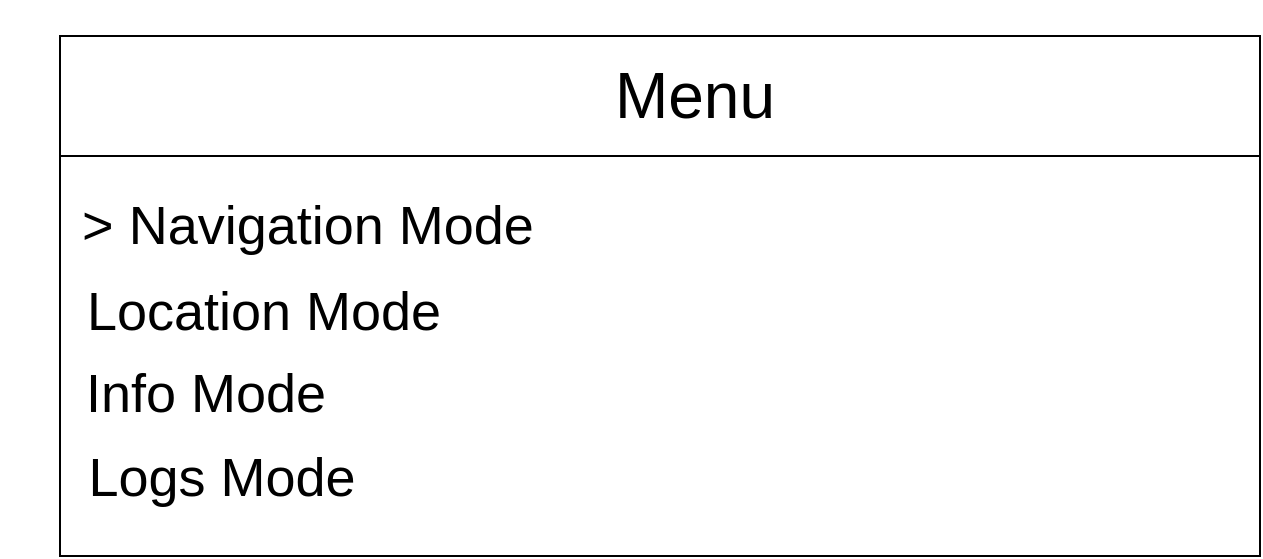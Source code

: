 <mxfile version="26.2.2">
  <diagram name="Page-1" id="KwgCvmkw6PC3UR_nT41j">
    <mxGraphModel dx="1073" dy="630" grid="1" gridSize="10" guides="1" tooltips="1" connect="1" arrows="1" fold="1" page="1" pageScale="1" pageWidth="850" pageHeight="1100" math="0" shadow="0">
      <root>
        <mxCell id="0" />
        <mxCell id="1" parent="0" />
        <mxCell id="kheagEcuRf-5mv-iuajZ-1" value="" style="rounded=0;whiteSpace=wrap;html=1;" vertex="1" parent="1">
          <mxGeometry x="120" y="300" width="600" height="260" as="geometry" />
        </mxCell>
        <mxCell id="kheagEcuRf-5mv-iuajZ-5" value="" style="rounded=0;whiteSpace=wrap;html=1;" vertex="1" parent="1">
          <mxGeometry x="120" y="300" width="600" height="60" as="geometry" />
        </mxCell>
        <mxCell id="kheagEcuRf-5mv-iuajZ-3" value="&lt;font style=&quot;font-size: 32px;&quot;&gt;Menu&lt;/font&gt;" style="text;html=1;align=center;verticalAlign=middle;whiteSpace=wrap;rounded=0;" vertex="1" parent="1">
          <mxGeometry x="290" y="282.5" width="295" height="95" as="geometry" />
        </mxCell>
        <mxCell id="kheagEcuRf-5mv-iuajZ-35" value="&lt;span style=&quot;font-size: 27px;&quot;&gt;&amp;gt; Navigation Mode&lt;/span&gt;" style="text;html=1;align=center;verticalAlign=middle;whiteSpace=wrap;rounded=0;fontStyle=0" vertex="1" parent="1">
          <mxGeometry x="114" y="360" width="260" height="70" as="geometry" />
        </mxCell>
        <mxCell id="kheagEcuRf-5mv-iuajZ-56" value="&lt;span style=&quot;font-size: 27px;&quot;&gt;Location Mode&lt;/span&gt;" style="text;html=1;align=center;verticalAlign=middle;whiteSpace=wrap;rounded=0;fontStyle=0" vertex="1" parent="1">
          <mxGeometry x="92" y="403" width="260" height="70" as="geometry" />
        </mxCell>
        <mxCell id="kheagEcuRf-5mv-iuajZ-57" value="&lt;span style=&quot;font-size: 27px;&quot;&gt;Info Mode&lt;/span&gt;" style="text;html=1;align=center;verticalAlign=middle;whiteSpace=wrap;rounded=0;fontStyle=0" vertex="1" parent="1">
          <mxGeometry x="92" y="444" width="202" height="70" as="geometry" />
        </mxCell>
        <mxCell id="kheagEcuRf-5mv-iuajZ-58" value="&lt;span style=&quot;font-size: 27px;&quot;&gt;Logs Mode&lt;/span&gt;" style="text;html=1;align=center;verticalAlign=middle;whiteSpace=wrap;rounded=0;fontStyle=0" vertex="1" parent="1">
          <mxGeometry x="90" y="486" width="222" height="70" as="geometry" />
        </mxCell>
      </root>
    </mxGraphModel>
  </diagram>
</mxfile>
